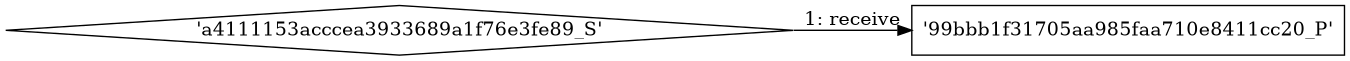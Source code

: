 digraph "D:\Learning\Paper\apt\基于CTI的攻击预警\Dataset\攻击图\ASGfromALLCTI\Microsoft’s Free Security Tools – Summary.dot" {
rankdir="LR"
size="9"
fixedsize="false"
splines="true"
nodesep=0.3
ranksep=0
fontsize=10
overlap="scalexy"
engine= "neato"
	"'99bbb1f31705aa985faa710e8411cc20_P'" [node_type=Process shape=box]
	"'a4111153acccea3933689a1f76e3fe89_S'" [node_type=Socket shape=diamond]
	"'a4111153acccea3933689a1f76e3fe89_S'" -> "'99bbb1f31705aa985faa710e8411cc20_P'" [label="1: receive"]
}
